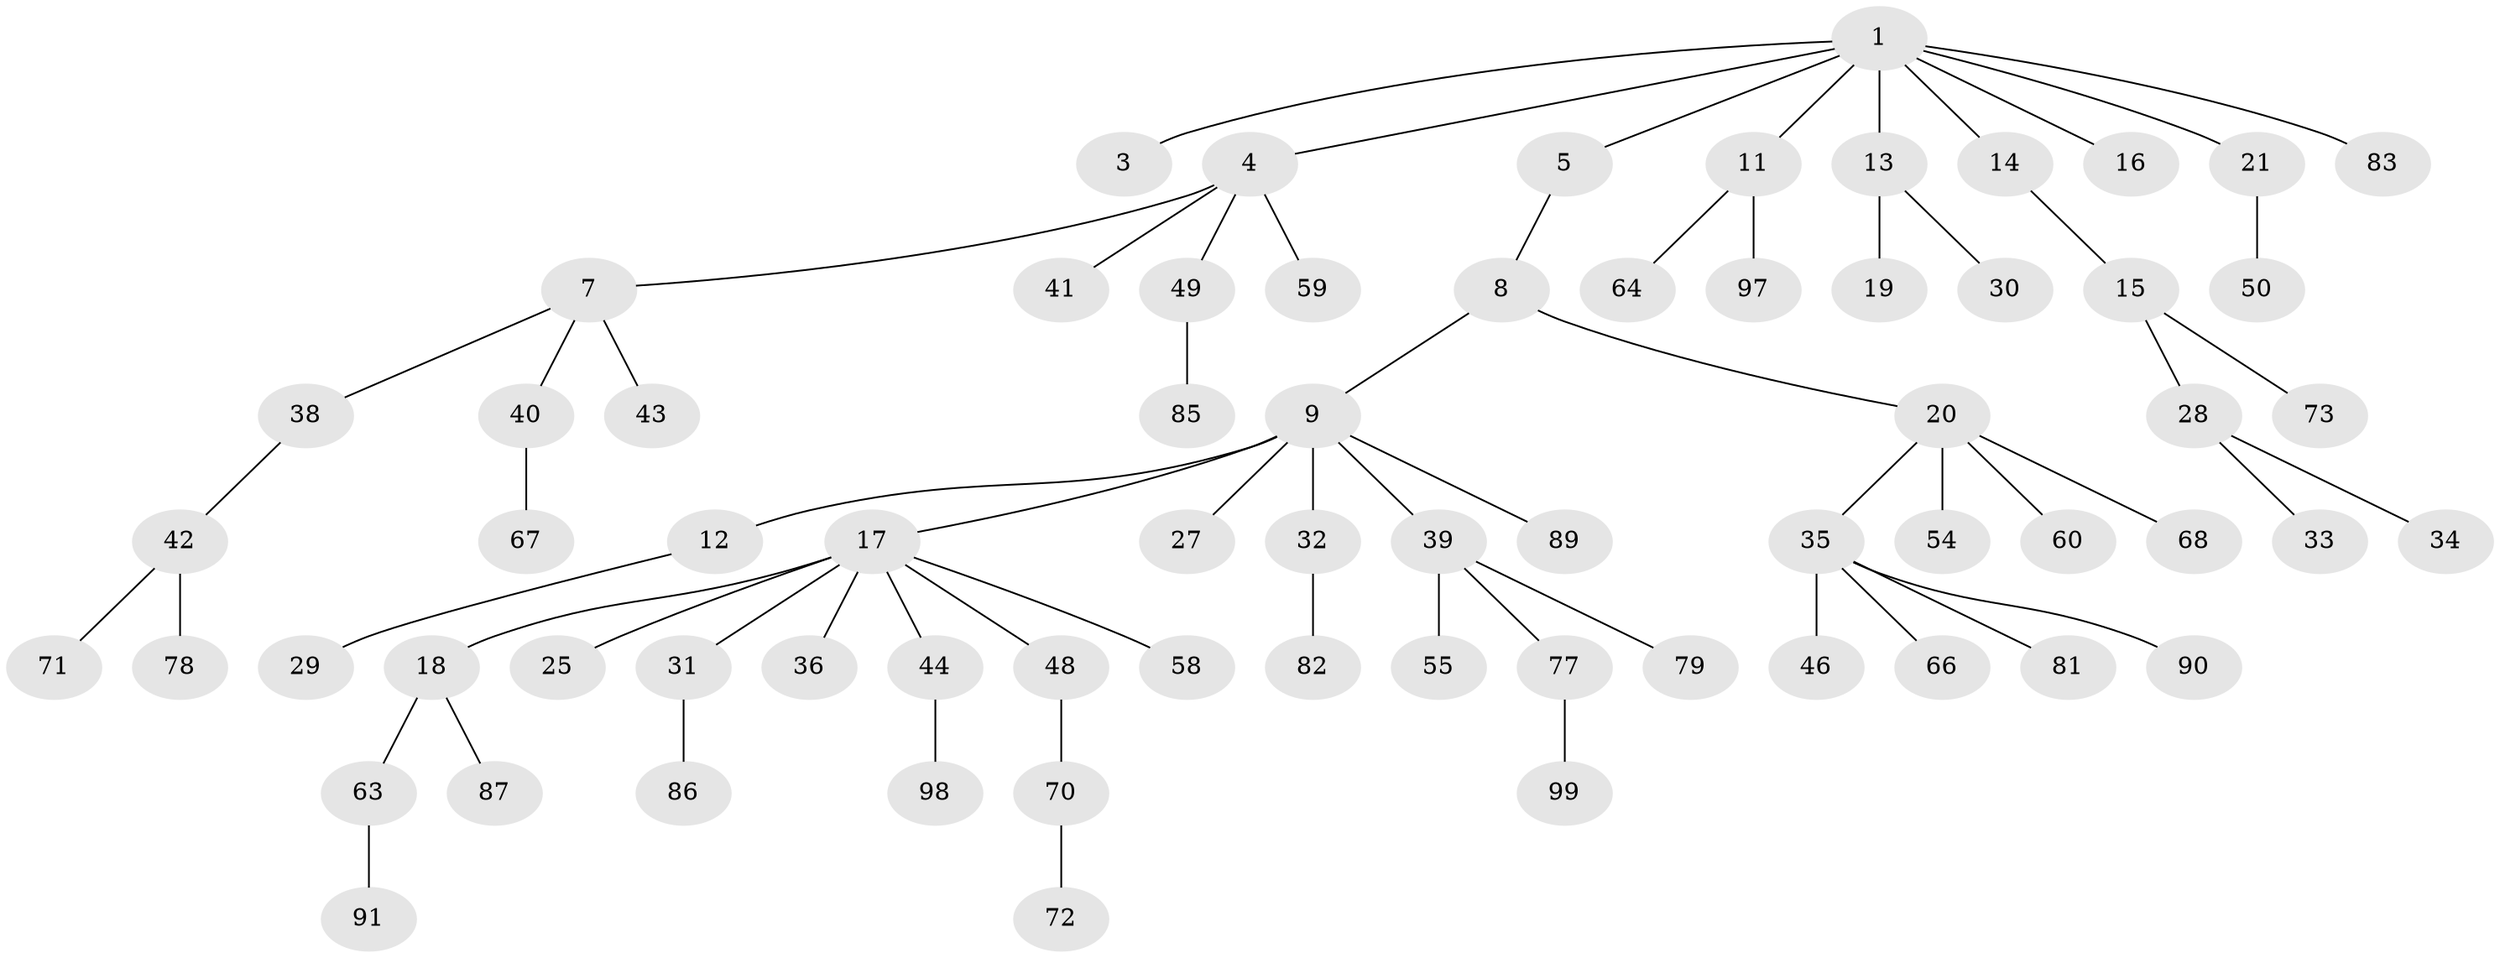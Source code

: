 // original degree distribution, {6: 0.02, 5: 0.06, 2: 0.27, 3: 0.08, 4: 0.07, 1: 0.5}
// Generated by graph-tools (version 1.1) at 2025/38/02/21/25 10:38:55]
// undirected, 69 vertices, 68 edges
graph export_dot {
graph [start="1"]
  node [color=gray90,style=filled];
  1 [super="+2"];
  3 [super="+47"];
  4 [super="+6"];
  5 [super="+84"];
  7 [super="+22"];
  8 [super="+88"];
  9 [super="+10"];
  11 [super="+37"];
  12;
  13;
  14;
  15 [super="+74"];
  16;
  17 [super="+23"];
  18 [super="+69"];
  19 [super="+26"];
  20 [super="+24"];
  21;
  25 [super="+65"];
  27;
  28 [super="+45"];
  29 [super="+92"];
  30;
  31 [super="+61"];
  32;
  33;
  34;
  35 [super="+75"];
  36;
  38;
  39 [super="+53"];
  40 [super="+62"];
  41 [super="+52"];
  42 [super="+51"];
  43;
  44 [super="+56"];
  46 [super="+57"];
  48 [super="+76"];
  49;
  50 [super="+93"];
  54;
  55 [super="+95"];
  58;
  59;
  60;
  63;
  64;
  66;
  67;
  68;
  70;
  71;
  72 [super="+80"];
  73;
  77;
  78;
  79;
  81 [super="+96"];
  82;
  83;
  85;
  86;
  87 [super="+100"];
  89;
  90;
  91 [super="+94"];
  97;
  98;
  99;
  1 -- 4;
  1 -- 5;
  1 -- 11;
  1 -- 16;
  1 -- 83;
  1 -- 3;
  1 -- 21;
  1 -- 13;
  1 -- 14;
  4 -- 59;
  4 -- 41;
  4 -- 7;
  4 -- 49;
  5 -- 8;
  7 -- 38;
  7 -- 40;
  7 -- 43;
  8 -- 9;
  8 -- 20;
  9 -- 12;
  9 -- 32;
  9 -- 39;
  9 -- 89;
  9 -- 27;
  9 -- 17;
  11 -- 64;
  11 -- 97;
  12 -- 29;
  13 -- 19;
  13 -- 30;
  14 -- 15;
  15 -- 28;
  15 -- 73;
  17 -- 18;
  17 -- 48;
  17 -- 58;
  17 -- 36;
  17 -- 25;
  17 -- 44;
  17 -- 31;
  18 -- 63;
  18 -- 87;
  20 -- 35;
  20 -- 54;
  20 -- 60;
  20 -- 68;
  21 -- 50;
  28 -- 33;
  28 -- 34;
  31 -- 86;
  32 -- 82;
  35 -- 46;
  35 -- 66;
  35 -- 81;
  35 -- 90;
  38 -- 42;
  39 -- 77;
  39 -- 55;
  39 -- 79;
  40 -- 67;
  42 -- 71;
  42 -- 78;
  44 -- 98;
  48 -- 70;
  49 -- 85;
  63 -- 91;
  70 -- 72;
  77 -- 99;
}
